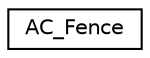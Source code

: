 digraph "Graphical Class Hierarchy"
{
 // INTERACTIVE_SVG=YES
  edge [fontname="Helvetica",fontsize="10",labelfontname="Helvetica",labelfontsize="10"];
  node [fontname="Helvetica",fontsize="10",shape=record];
  rankdir="LR";
  Node1 [label="AC_Fence",height=0.2,width=0.4,color="black", fillcolor="white", style="filled",URL="$classAC__Fence.html"];
}
